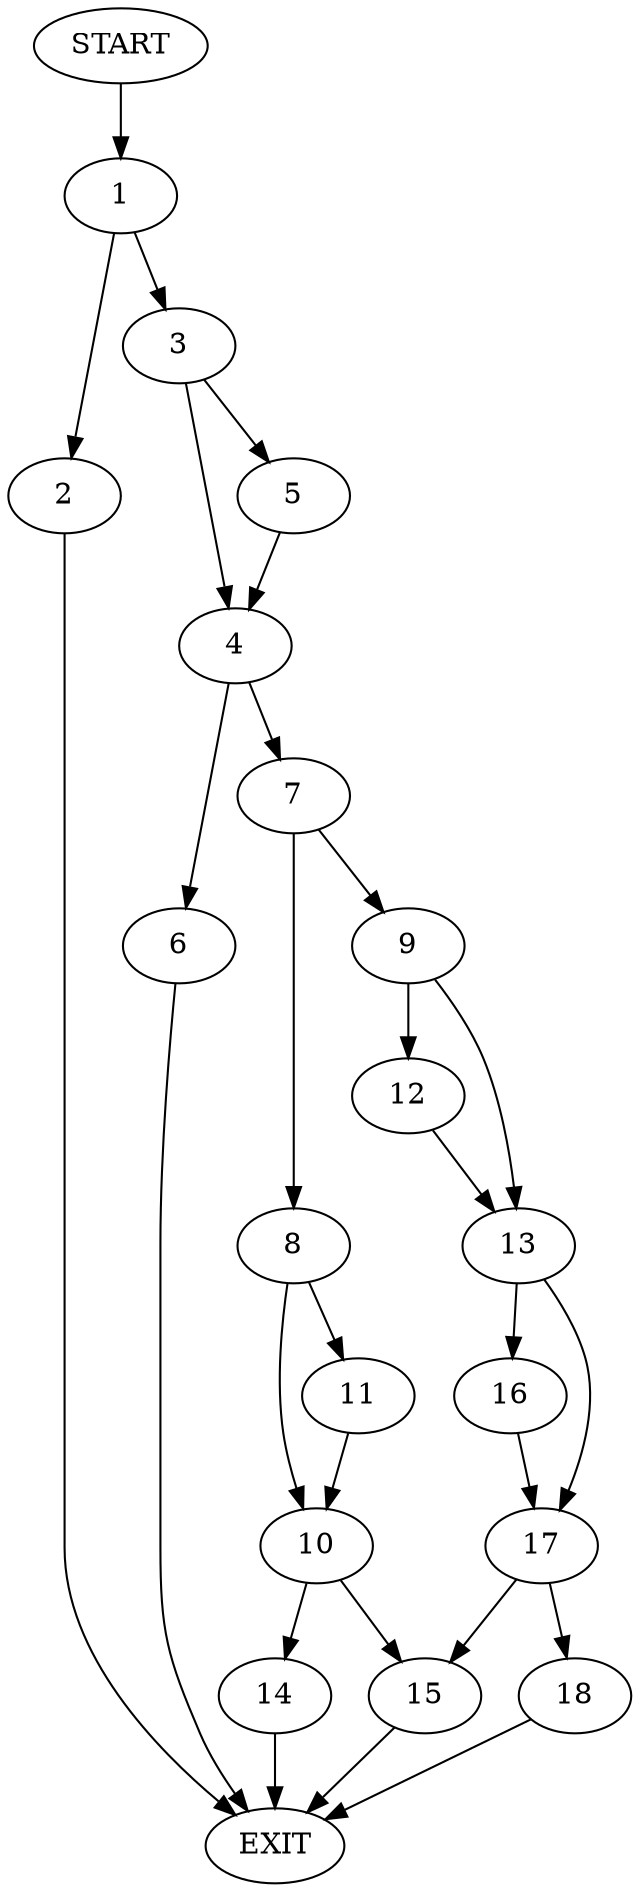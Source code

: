 digraph {
0 [label="START"]
19 [label="EXIT"]
0 -> 1
1 -> 2
1 -> 3
2 -> 19
3 -> 4
3 -> 5
4 -> 6
4 -> 7
5 -> 4
7 -> 8
7 -> 9
6 -> 19
8 -> 10
8 -> 11
9 -> 12
9 -> 13
11 -> 10
10 -> 14
10 -> 15
14 -> 19
15 -> 19
12 -> 13
13 -> 16
13 -> 17
16 -> 17
17 -> 15
17 -> 18
18 -> 19
}
